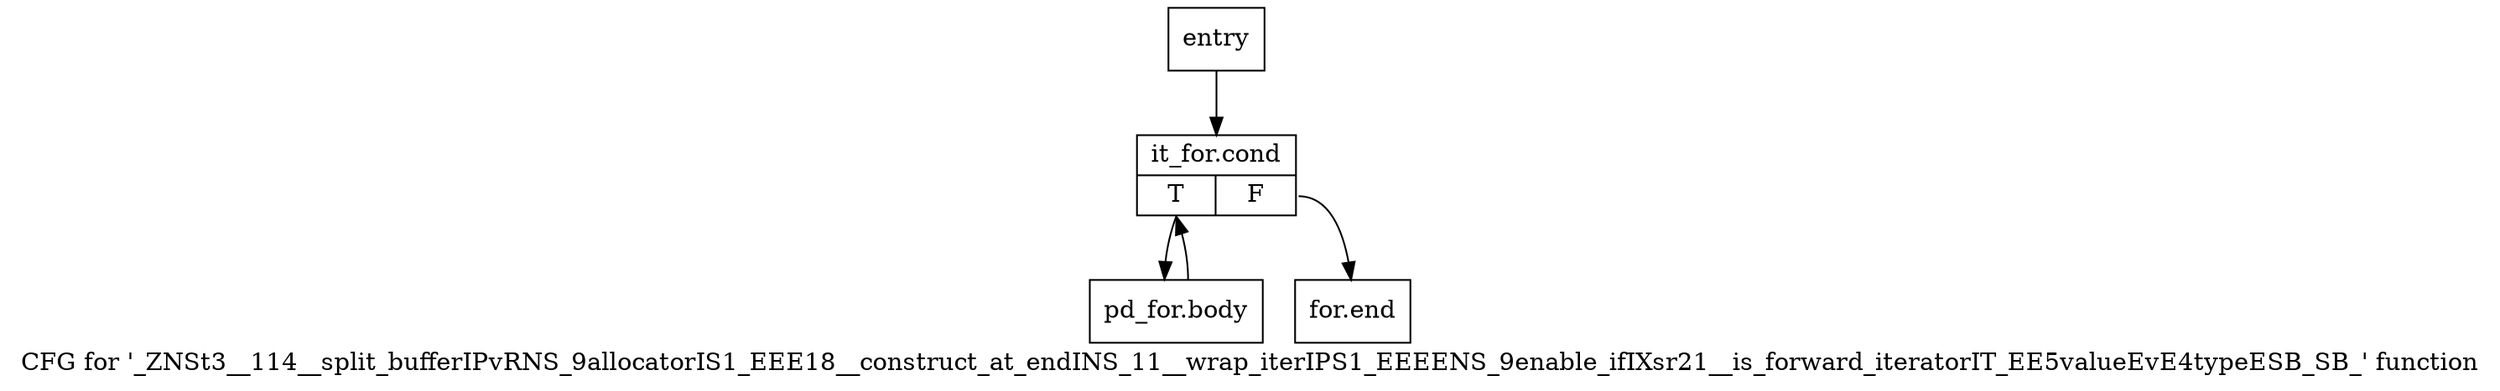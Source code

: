 digraph "CFG for '_ZNSt3__114__split_bufferIPvRNS_9allocatorIS1_EEE18__construct_at_endINS_11__wrap_iterIPS1_EEEENS_9enable_ifIXsr21__is_forward_iteratorIT_EE5valueEvE4typeESB_SB_' function" {
	label="CFG for '_ZNSt3__114__split_bufferIPvRNS_9allocatorIS1_EEE18__construct_at_endINS_11__wrap_iterIPS1_EEEENS_9enable_ifIXsr21__is_forward_iteratorIT_EE5valueEvE4typeESB_SB_' function";

	Node0x7c06910 [shape=record,label="{entry}"];
	Node0x7c06910 -> Node0x7c06960;
	Node0x7c06960 [shape=record,label="{it_for.cond|{<s0>T|<s1>F}}"];
	Node0x7c06960:s0 -> Node0x7c069b0;
	Node0x7c06960:s1 -> Node0x7c06a00;
	Node0x7c069b0 [shape=record,label="{pd_for.body}"];
	Node0x7c069b0 -> Node0x7c06960;
	Node0x7c06a00 [shape=record,label="{for.end}"];
}
